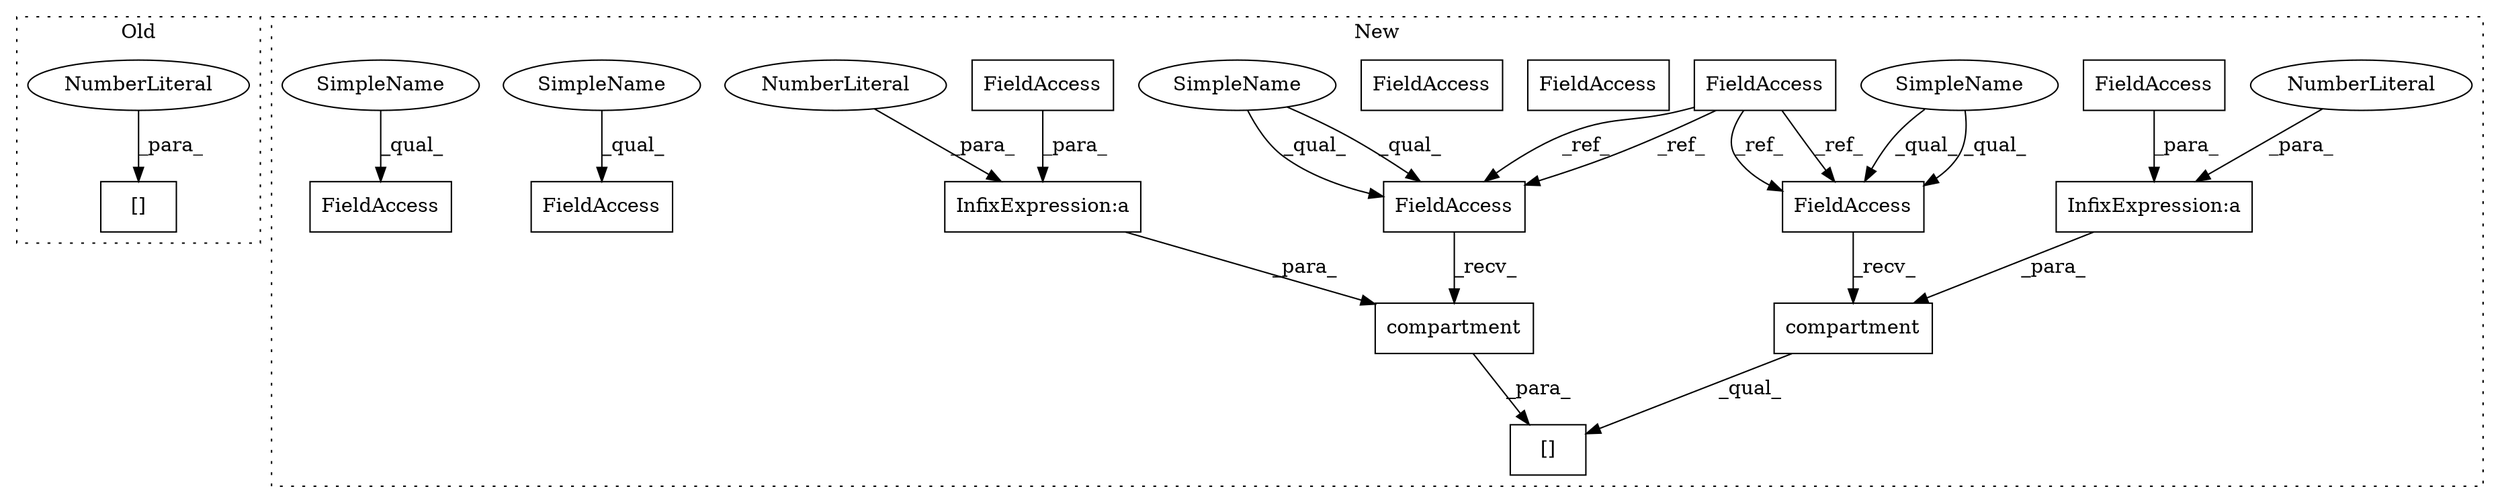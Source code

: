digraph G {
subgraph cluster0 {
1 [label="[]" a="2" s="1121,1129" l="6,1" shape="box"];
4 [label="NumberLiteral" a="34" s="1127" l="2" shape="ellipse"];
label = "Old";
style="dotted";
}
subgraph cluster1 {
2 [label="compartment" a="32" s="1068,1093" l="12,1" shape="box"];
3 [label="InfixExpression:a" a="27" s="1083" l="3" shape="box"];
5 [label="NumberLiteral" a="34" s="1080" l="3" shape="ellipse"];
6 [label="[]" a="2" s="1287,1328" l="6,1" shape="box"];
7 [label="InfixExpression:a" a="27" s="1317" l="3" shape="box"];
8 [label="NumberLiteral" a="34" s="1314" l="3" shape="ellipse"];
9 [label="FieldAccess" a="22" s="1086" l="2" shape="box"];
10 [label="FieldAccess" a="22" s="336" l="8" shape="box"];
11 [label="FieldAccess" a="22" s="1059" l="8" shape="box"];
12 [label="FieldAccess" a="22" s="1215" l="8" shape="box"];
13 [label="FieldAccess" a="22" s="846" l="8" shape="box"];
14 [label="FieldAccess" a="22" s="1293" l="8" shape="box"];
15 [label="FieldAccess" a="22" s="1320" l="2" shape="box"];
16 [label="compartment" a="32" s="1302,1327" l="12,1" shape="box"];
17 [label="FieldAccess" a="22" s="1059" l="8" shape="box"];
18 [label="FieldAccess" a="22" s="1293" l="8" shape="box"];
19 [label="SimpleName" a="42" s="1059" l="6" shape="ellipse"];
20 [label="SimpleName" a="42" s="1293" l="6" shape="ellipse"];
21 [label="SimpleName" a="42" s="846" l="6" shape="ellipse"];
22 [label="SimpleName" a="42" s="1215" l="6" shape="ellipse"];
label = "New";
style="dotted";
}
2 -> 6 [label="_qual_"];
3 -> 2 [label="_para_"];
4 -> 1 [label="_para_"];
5 -> 3 [label="_para_"];
7 -> 16 [label="_para_"];
8 -> 7 [label="_para_"];
9 -> 3 [label="_para_"];
10 -> 17 [label="_ref_"];
10 -> 17 [label="_ref_"];
10 -> 18 [label="_ref_"];
10 -> 18 [label="_ref_"];
15 -> 7 [label="_para_"];
16 -> 6 [label="_para_"];
17 -> 2 [label="_recv_"];
18 -> 16 [label="_recv_"];
19 -> 17 [label="_qual_"];
19 -> 17 [label="_qual_"];
20 -> 18 [label="_qual_"];
20 -> 18 [label="_qual_"];
21 -> 13 [label="_qual_"];
22 -> 12 [label="_qual_"];
}